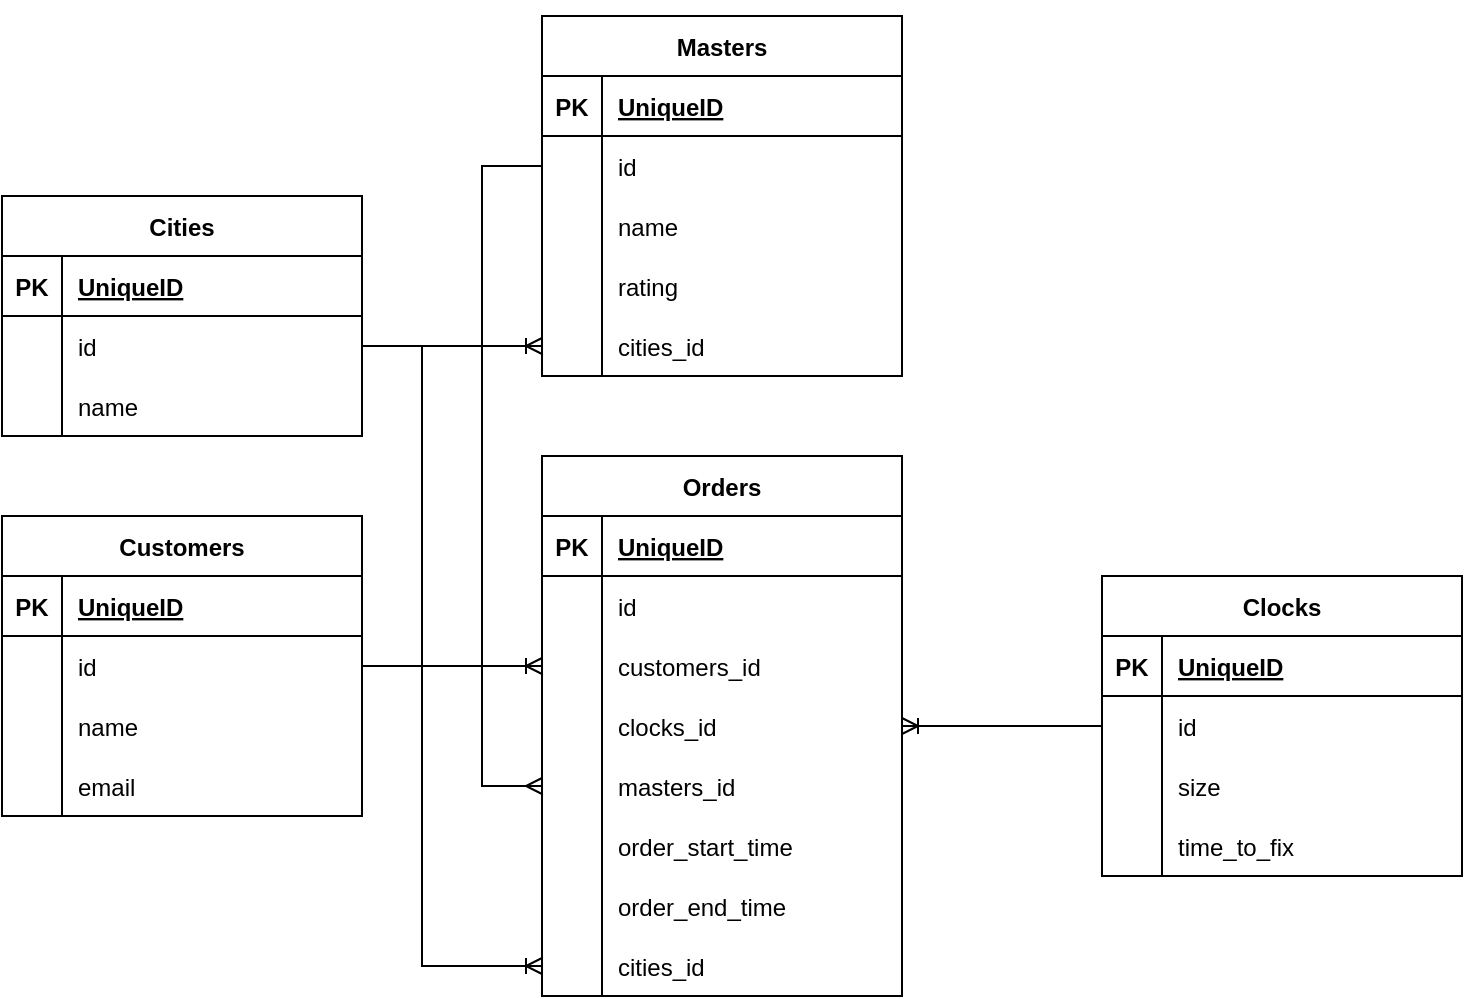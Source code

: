 <mxfile version="20.8.17" type="github"><diagram name="Страница 1" id="oD4LpycFey6qKVS0BC1j"><mxGraphModel dx="794" dy="524" grid="1" gridSize="10" guides="1" tooltips="1" connect="1" arrows="1" fold="1" page="1" pageScale="1" pageWidth="827" pageHeight="1169" math="0" shadow="0"><root><mxCell id="0"/><mxCell id="1" parent="0"/><mxCell id="IhqY9txHB_Xim5xV3mqM-100" value="Cities" style="shape=table;startSize=30;container=1;collapsible=1;childLayout=tableLayout;fixedRows=1;rowLines=0;fontStyle=1;align=center;resizeLast=1;shadow=0;sketch=0;" parent="1" vertex="1"><mxGeometry x="40" y="390" width="180" height="120" as="geometry"/></mxCell><mxCell id="IhqY9txHB_Xim5xV3mqM-101" value="" style="shape=tableRow;horizontal=0;startSize=0;swimlaneHead=0;swimlaneBody=0;fillColor=none;collapsible=0;dropTarget=0;points=[[0,0.5],[1,0.5]];portConstraint=eastwest;top=0;left=0;right=0;bottom=1;shadow=0;sketch=0;" parent="IhqY9txHB_Xim5xV3mqM-100" vertex="1"><mxGeometry y="30" width="180" height="30" as="geometry"/></mxCell><mxCell id="IhqY9txHB_Xim5xV3mqM-102" value="PK" style="shape=partialRectangle;connectable=0;fillColor=none;top=0;left=0;bottom=0;right=0;fontStyle=1;overflow=hidden;shadow=0;sketch=0;" parent="IhqY9txHB_Xim5xV3mqM-101" vertex="1"><mxGeometry width="30" height="30" as="geometry"><mxRectangle width="30" height="30" as="alternateBounds"/></mxGeometry></mxCell><mxCell id="IhqY9txHB_Xim5xV3mqM-103" value="UniqueID" style="shape=partialRectangle;connectable=0;fillColor=none;top=0;left=0;bottom=0;right=0;align=left;spacingLeft=6;fontStyle=5;overflow=hidden;shadow=0;sketch=0;" parent="IhqY9txHB_Xim5xV3mqM-101" vertex="1"><mxGeometry x="30" width="150" height="30" as="geometry"><mxRectangle width="150" height="30" as="alternateBounds"/></mxGeometry></mxCell><mxCell id="IhqY9txHB_Xim5xV3mqM-104" value="" style="shape=tableRow;horizontal=0;startSize=0;swimlaneHead=0;swimlaneBody=0;fillColor=none;collapsible=0;dropTarget=0;points=[[0,0.5],[1,0.5]];portConstraint=eastwest;top=0;left=0;right=0;bottom=0;shadow=0;sketch=0;" parent="IhqY9txHB_Xim5xV3mqM-100" vertex="1"><mxGeometry y="60" width="180" height="30" as="geometry"/></mxCell><mxCell id="IhqY9txHB_Xim5xV3mqM-105" value="" style="shape=partialRectangle;connectable=0;fillColor=none;top=0;left=0;bottom=0;right=0;editable=1;overflow=hidden;shadow=0;sketch=0;" parent="IhqY9txHB_Xim5xV3mqM-104" vertex="1"><mxGeometry width="30" height="30" as="geometry"><mxRectangle width="30" height="30" as="alternateBounds"/></mxGeometry></mxCell><mxCell id="IhqY9txHB_Xim5xV3mqM-106" value="id" style="shape=partialRectangle;connectable=0;fillColor=none;top=0;left=0;bottom=0;right=0;align=left;spacingLeft=6;overflow=hidden;shadow=0;sketch=0;" parent="IhqY9txHB_Xim5xV3mqM-104" vertex="1"><mxGeometry x="30" width="150" height="30" as="geometry"><mxRectangle width="150" height="30" as="alternateBounds"/></mxGeometry></mxCell><mxCell id="IhqY9txHB_Xim5xV3mqM-107" value="" style="shape=tableRow;horizontal=0;startSize=0;swimlaneHead=0;swimlaneBody=0;fillColor=none;collapsible=0;dropTarget=0;points=[[0,0.5],[1,0.5]];portConstraint=eastwest;top=0;left=0;right=0;bottom=0;shadow=0;sketch=0;" parent="IhqY9txHB_Xim5xV3mqM-100" vertex="1"><mxGeometry y="90" width="180" height="30" as="geometry"/></mxCell><mxCell id="IhqY9txHB_Xim5xV3mqM-108" value="" style="shape=partialRectangle;connectable=0;fillColor=none;top=0;left=0;bottom=0;right=0;editable=1;overflow=hidden;shadow=0;sketch=0;" parent="IhqY9txHB_Xim5xV3mqM-107" vertex="1"><mxGeometry width="30" height="30" as="geometry"><mxRectangle width="30" height="30" as="alternateBounds"/></mxGeometry></mxCell><mxCell id="IhqY9txHB_Xim5xV3mqM-109" value="name" style="shape=partialRectangle;connectable=0;fillColor=none;top=0;left=0;bottom=0;right=0;align=left;spacingLeft=6;overflow=hidden;shadow=0;sketch=0;" parent="IhqY9txHB_Xim5xV3mqM-107" vertex="1"><mxGeometry x="30" width="150" height="30" as="geometry"><mxRectangle width="150" height="30" as="alternateBounds"/></mxGeometry></mxCell><mxCell id="IhqY9txHB_Xim5xV3mqM-170" value="Clocks" style="shape=table;startSize=30;container=1;collapsible=1;childLayout=tableLayout;fixedRows=1;rowLines=0;fontStyle=1;align=center;resizeLast=1;shadow=0;sketch=0;" parent="1" vertex="1"><mxGeometry x="590" y="580" width="180" height="150" as="geometry"><mxRectangle x="320" y="80" width="90" height="30" as="alternateBounds"/></mxGeometry></mxCell><mxCell id="IhqY9txHB_Xim5xV3mqM-171" value="" style="shape=tableRow;horizontal=0;startSize=0;swimlaneHead=0;swimlaneBody=0;fillColor=none;collapsible=0;dropTarget=0;points=[[0,0.5],[1,0.5]];portConstraint=eastwest;top=0;left=0;right=0;bottom=1;shadow=0;sketch=0;" parent="IhqY9txHB_Xim5xV3mqM-170" vertex="1"><mxGeometry y="30" width="180" height="30" as="geometry"/></mxCell><mxCell id="IhqY9txHB_Xim5xV3mqM-172" value="PK" style="shape=partialRectangle;connectable=0;fillColor=none;top=0;left=0;bottom=0;right=0;fontStyle=1;overflow=hidden;shadow=0;sketch=0;" parent="IhqY9txHB_Xim5xV3mqM-171" vertex="1"><mxGeometry width="30" height="30" as="geometry"><mxRectangle width="30" height="30" as="alternateBounds"/></mxGeometry></mxCell><mxCell id="IhqY9txHB_Xim5xV3mqM-173" value="UniqueID" style="shape=partialRectangle;connectable=0;fillColor=none;top=0;left=0;bottom=0;right=0;align=left;spacingLeft=6;fontStyle=5;overflow=hidden;shadow=0;sketch=0;" parent="IhqY9txHB_Xim5xV3mqM-171" vertex="1"><mxGeometry x="30" width="150" height="30" as="geometry"><mxRectangle width="150" height="30" as="alternateBounds"/></mxGeometry></mxCell><mxCell id="IhqY9txHB_Xim5xV3mqM-174" value="" style="shape=tableRow;horizontal=0;startSize=0;swimlaneHead=0;swimlaneBody=0;fillColor=none;collapsible=0;dropTarget=0;points=[[0,0.5],[1,0.5]];portConstraint=eastwest;top=0;left=0;right=0;bottom=0;shadow=0;sketch=0;" parent="IhqY9txHB_Xim5xV3mqM-170" vertex="1"><mxGeometry y="60" width="180" height="30" as="geometry"/></mxCell><mxCell id="IhqY9txHB_Xim5xV3mqM-175" value="" style="shape=partialRectangle;connectable=0;fillColor=none;top=0;left=0;bottom=0;right=0;editable=1;overflow=hidden;shadow=0;sketch=0;" parent="IhqY9txHB_Xim5xV3mqM-174" vertex="1"><mxGeometry width="30" height="30" as="geometry"><mxRectangle width="30" height="30" as="alternateBounds"/></mxGeometry></mxCell><mxCell id="IhqY9txHB_Xim5xV3mqM-176" value="id" style="shape=partialRectangle;connectable=0;fillColor=none;top=0;left=0;bottom=0;right=0;align=left;spacingLeft=6;overflow=hidden;shadow=0;sketch=0;" parent="IhqY9txHB_Xim5xV3mqM-174" vertex="1"><mxGeometry x="30" width="150" height="30" as="geometry"><mxRectangle width="150" height="30" as="alternateBounds"/></mxGeometry></mxCell><mxCell id="IhqY9txHB_Xim5xV3mqM-177" value="" style="shape=tableRow;horizontal=0;startSize=0;swimlaneHead=0;swimlaneBody=0;fillColor=none;collapsible=0;dropTarget=0;points=[[0,0.5],[1,0.5]];portConstraint=eastwest;top=0;left=0;right=0;bottom=0;shadow=0;sketch=0;" parent="IhqY9txHB_Xim5xV3mqM-170" vertex="1"><mxGeometry y="90" width="180" height="30" as="geometry"/></mxCell><mxCell id="IhqY9txHB_Xim5xV3mqM-178" value="" style="shape=partialRectangle;connectable=0;fillColor=none;top=0;left=0;bottom=0;right=0;editable=1;overflow=hidden;shadow=0;sketch=0;" parent="IhqY9txHB_Xim5xV3mqM-177" vertex="1"><mxGeometry width="30" height="30" as="geometry"><mxRectangle width="30" height="30" as="alternateBounds"/></mxGeometry></mxCell><mxCell id="IhqY9txHB_Xim5xV3mqM-179" value="size" style="shape=partialRectangle;connectable=0;fillColor=none;top=0;left=0;bottom=0;right=0;align=left;spacingLeft=6;overflow=hidden;shadow=0;sketch=0;" parent="IhqY9txHB_Xim5xV3mqM-177" vertex="1"><mxGeometry x="30" width="150" height="30" as="geometry"><mxRectangle width="150" height="30" as="alternateBounds"/></mxGeometry></mxCell><mxCell id="IhqY9txHB_Xim5xV3mqM-180" value="" style="shape=tableRow;horizontal=0;startSize=0;swimlaneHead=0;swimlaneBody=0;fillColor=none;collapsible=0;dropTarget=0;points=[[0,0.5],[1,0.5]];portConstraint=eastwest;top=0;left=0;right=0;bottom=0;shadow=0;sketch=0;" parent="IhqY9txHB_Xim5xV3mqM-170" vertex="1"><mxGeometry y="120" width="180" height="30" as="geometry"/></mxCell><mxCell id="IhqY9txHB_Xim5xV3mqM-181" value="" style="shape=partialRectangle;connectable=0;fillColor=none;top=0;left=0;bottom=0;right=0;editable=1;overflow=hidden;shadow=0;sketch=0;" parent="IhqY9txHB_Xim5xV3mqM-180" vertex="1"><mxGeometry width="30" height="30" as="geometry"><mxRectangle width="30" height="30" as="alternateBounds"/></mxGeometry></mxCell><mxCell id="IhqY9txHB_Xim5xV3mqM-182" value="time_to_fix" style="shape=partialRectangle;connectable=0;fillColor=none;top=0;left=0;bottom=0;right=0;align=left;spacingLeft=6;overflow=hidden;shadow=0;sketch=0;" parent="IhqY9txHB_Xim5xV3mqM-180" vertex="1"><mxGeometry x="30" width="150" height="30" as="geometry"><mxRectangle width="150" height="30" as="alternateBounds"/></mxGeometry></mxCell><mxCell id="IhqY9txHB_Xim5xV3mqM-200" value="Orders" style="shape=table;startSize=30;container=1;collapsible=1;childLayout=tableLayout;fixedRows=1;rowLines=0;fontStyle=1;align=center;resizeLast=1;shadow=0;sketch=0;" parent="1" vertex="1"><mxGeometry x="310" y="520" width="180" height="270" as="geometry"/></mxCell><mxCell id="IhqY9txHB_Xim5xV3mqM-201" value="" style="shape=tableRow;horizontal=0;startSize=0;swimlaneHead=0;swimlaneBody=0;fillColor=none;collapsible=0;dropTarget=0;points=[[0,0.5],[1,0.5]];portConstraint=eastwest;top=0;left=0;right=0;bottom=1;shadow=0;sketch=0;" parent="IhqY9txHB_Xim5xV3mqM-200" vertex="1"><mxGeometry y="30" width="180" height="30" as="geometry"/></mxCell><mxCell id="IhqY9txHB_Xim5xV3mqM-202" value="PK" style="shape=partialRectangle;connectable=0;fillColor=none;top=0;left=0;bottom=0;right=0;fontStyle=1;overflow=hidden;shadow=0;sketch=0;" parent="IhqY9txHB_Xim5xV3mqM-201" vertex="1"><mxGeometry width="30" height="30" as="geometry"><mxRectangle width="30" height="30" as="alternateBounds"/></mxGeometry></mxCell><mxCell id="IhqY9txHB_Xim5xV3mqM-203" value="UniqueID" style="shape=partialRectangle;connectable=0;fillColor=none;top=0;left=0;bottom=0;right=0;align=left;spacingLeft=6;fontStyle=5;overflow=hidden;shadow=0;sketch=0;" parent="IhqY9txHB_Xim5xV3mqM-201" vertex="1"><mxGeometry x="30" width="150" height="30" as="geometry"><mxRectangle width="150" height="30" as="alternateBounds"/></mxGeometry></mxCell><mxCell id="IhqY9txHB_Xim5xV3mqM-204" value="" style="shape=tableRow;horizontal=0;startSize=0;swimlaneHead=0;swimlaneBody=0;fillColor=none;collapsible=0;dropTarget=0;points=[[0,0.5],[1,0.5]];portConstraint=eastwest;top=0;left=0;right=0;bottom=0;shadow=0;sketch=0;" parent="IhqY9txHB_Xim5xV3mqM-200" vertex="1"><mxGeometry y="60" width="180" height="30" as="geometry"/></mxCell><mxCell id="IhqY9txHB_Xim5xV3mqM-205" value="" style="shape=partialRectangle;connectable=0;fillColor=none;top=0;left=0;bottom=0;right=0;editable=1;overflow=hidden;shadow=0;sketch=0;" parent="IhqY9txHB_Xim5xV3mqM-204" vertex="1"><mxGeometry width="30" height="30" as="geometry"><mxRectangle width="30" height="30" as="alternateBounds"/></mxGeometry></mxCell><mxCell id="IhqY9txHB_Xim5xV3mqM-206" value="id" style="shape=partialRectangle;connectable=0;fillColor=none;top=0;left=0;bottom=0;right=0;align=left;spacingLeft=6;overflow=hidden;shadow=0;sketch=0;" parent="IhqY9txHB_Xim5xV3mqM-204" vertex="1"><mxGeometry x="30" width="150" height="30" as="geometry"><mxRectangle width="150" height="30" as="alternateBounds"/></mxGeometry></mxCell><mxCell id="IhqY9txHB_Xim5xV3mqM-213" value="" style="shape=tableRow;horizontal=0;startSize=0;swimlaneHead=0;swimlaneBody=0;fillColor=none;collapsible=0;dropTarget=0;points=[[0,0.5],[1,0.5]];portConstraint=eastwest;top=0;left=0;right=0;bottom=0;shadow=0;sketch=0;" parent="IhqY9txHB_Xim5xV3mqM-200" vertex="1"><mxGeometry y="90" width="180" height="30" as="geometry"/></mxCell><mxCell id="IhqY9txHB_Xim5xV3mqM-214" value="" style="shape=partialRectangle;connectable=0;fillColor=none;top=0;left=0;bottom=0;right=0;editable=1;overflow=hidden;shadow=0;sketch=0;" parent="IhqY9txHB_Xim5xV3mqM-213" vertex="1"><mxGeometry width="30" height="30" as="geometry"><mxRectangle width="30" height="30" as="alternateBounds"/></mxGeometry></mxCell><mxCell id="IhqY9txHB_Xim5xV3mqM-215" value="customers_id" style="shape=partialRectangle;connectable=0;fillColor=none;top=0;left=0;bottom=0;right=0;align=left;spacingLeft=6;overflow=hidden;shadow=0;sketch=0;" parent="IhqY9txHB_Xim5xV3mqM-213" vertex="1"><mxGeometry x="30" width="150" height="30" as="geometry"><mxRectangle width="150" height="30" as="alternateBounds"/></mxGeometry></mxCell><mxCell id="IhqY9txHB_Xim5xV3mqM-216" value="" style="shape=tableRow;horizontal=0;startSize=0;swimlaneHead=0;swimlaneBody=0;fillColor=none;collapsible=0;dropTarget=0;points=[[0,0.5],[1,0.5]];portConstraint=eastwest;top=0;left=0;right=0;bottom=0;shadow=0;sketch=0;" parent="IhqY9txHB_Xim5xV3mqM-200" vertex="1"><mxGeometry y="120" width="180" height="30" as="geometry"/></mxCell><mxCell id="IhqY9txHB_Xim5xV3mqM-217" value="" style="shape=partialRectangle;connectable=0;fillColor=none;top=0;left=0;bottom=0;right=0;editable=1;overflow=hidden;shadow=0;sketch=0;" parent="IhqY9txHB_Xim5xV3mqM-216" vertex="1"><mxGeometry width="30" height="30" as="geometry"><mxRectangle width="30" height="30" as="alternateBounds"/></mxGeometry></mxCell><mxCell id="IhqY9txHB_Xim5xV3mqM-218" value="clocks_id" style="shape=partialRectangle;connectable=0;fillColor=none;top=0;left=0;bottom=0;right=0;align=left;spacingLeft=6;overflow=hidden;shadow=0;sketch=0;" parent="IhqY9txHB_Xim5xV3mqM-216" vertex="1"><mxGeometry x="30" width="150" height="30" as="geometry"><mxRectangle width="150" height="30" as="alternateBounds"/></mxGeometry></mxCell><mxCell id="IhqY9txHB_Xim5xV3mqM-219" value="" style="shape=tableRow;horizontal=0;startSize=0;swimlaneHead=0;swimlaneBody=0;fillColor=none;collapsible=0;dropTarget=0;points=[[0,0.5],[1,0.5]];portConstraint=eastwest;top=0;left=0;right=0;bottom=0;shadow=0;sketch=0;" parent="IhqY9txHB_Xim5xV3mqM-200" vertex="1"><mxGeometry y="150" width="180" height="30" as="geometry"/></mxCell><mxCell id="IhqY9txHB_Xim5xV3mqM-220" value="" style="shape=partialRectangle;connectable=0;fillColor=none;top=0;left=0;bottom=0;right=0;editable=1;overflow=hidden;shadow=0;sketch=0;" parent="IhqY9txHB_Xim5xV3mqM-219" vertex="1"><mxGeometry width="30" height="30" as="geometry"><mxRectangle width="30" height="30" as="alternateBounds"/></mxGeometry></mxCell><mxCell id="IhqY9txHB_Xim5xV3mqM-221" value="masters_id" style="shape=partialRectangle;connectable=0;fillColor=none;top=0;left=0;bottom=0;right=0;align=left;spacingLeft=6;overflow=hidden;shadow=0;sketch=0;" parent="IhqY9txHB_Xim5xV3mqM-219" vertex="1"><mxGeometry x="30" width="150" height="30" as="geometry"><mxRectangle width="150" height="30" as="alternateBounds"/></mxGeometry></mxCell><mxCell id="IhqY9txHB_Xim5xV3mqM-210" value="" style="shape=tableRow;horizontal=0;startSize=0;swimlaneHead=0;swimlaneBody=0;fillColor=none;collapsible=0;dropTarget=0;points=[[0,0.5],[1,0.5]];portConstraint=eastwest;top=0;left=0;right=0;bottom=0;shadow=0;sketch=0;" parent="IhqY9txHB_Xim5xV3mqM-200" vertex="1"><mxGeometry y="180" width="180" height="30" as="geometry"/></mxCell><mxCell id="IhqY9txHB_Xim5xV3mqM-211" value="" style="shape=partialRectangle;connectable=0;fillColor=none;top=0;left=0;bottom=0;right=0;editable=1;overflow=hidden;shadow=0;sketch=0;" parent="IhqY9txHB_Xim5xV3mqM-210" vertex="1"><mxGeometry width="30" height="30" as="geometry"><mxRectangle width="30" height="30" as="alternateBounds"/></mxGeometry></mxCell><mxCell id="IhqY9txHB_Xim5xV3mqM-212" value="order_start_time" style="shape=partialRectangle;connectable=0;fillColor=none;top=0;left=0;bottom=0;right=0;align=left;spacingLeft=6;overflow=hidden;shadow=0;sketch=0;" parent="IhqY9txHB_Xim5xV3mqM-210" vertex="1"><mxGeometry x="30" width="150" height="30" as="geometry"><mxRectangle width="150" height="30" as="alternateBounds"/></mxGeometry></mxCell><mxCell id="fZro-9_hMlliUAEL9rHj-1" value="" style="shape=tableRow;horizontal=0;startSize=0;swimlaneHead=0;swimlaneBody=0;fillColor=none;collapsible=0;dropTarget=0;points=[[0,0.5],[1,0.5]];portConstraint=eastwest;top=0;left=0;right=0;bottom=0;" parent="IhqY9txHB_Xim5xV3mqM-200" vertex="1"><mxGeometry y="210" width="180" height="30" as="geometry"/></mxCell><mxCell id="fZro-9_hMlliUAEL9rHj-2" value="" style="shape=partialRectangle;connectable=0;fillColor=none;top=0;left=0;bottom=0;right=0;editable=1;overflow=hidden;" parent="fZro-9_hMlliUAEL9rHj-1" vertex="1"><mxGeometry width="30" height="30" as="geometry"><mxRectangle width="30" height="30" as="alternateBounds"/></mxGeometry></mxCell><mxCell id="fZro-9_hMlliUAEL9rHj-3" value="order_end_time" style="shape=partialRectangle;connectable=0;fillColor=none;top=0;left=0;bottom=0;right=0;align=left;spacingLeft=6;overflow=hidden;" parent="fZro-9_hMlliUAEL9rHj-1" vertex="1"><mxGeometry x="30" width="150" height="30" as="geometry"><mxRectangle width="150" height="30" as="alternateBounds"/></mxGeometry></mxCell><mxCell id="fZro-9_hMlliUAEL9rHj-4" value="" style="shape=tableRow;horizontal=0;startSize=0;swimlaneHead=0;swimlaneBody=0;fillColor=none;collapsible=0;dropTarget=0;points=[[0,0.5],[1,0.5]];portConstraint=eastwest;top=0;left=0;right=0;bottom=0;" parent="IhqY9txHB_Xim5xV3mqM-200" vertex="1"><mxGeometry y="240" width="180" height="30" as="geometry"/></mxCell><mxCell id="fZro-9_hMlliUAEL9rHj-5" value="" style="shape=partialRectangle;connectable=0;fillColor=none;top=0;left=0;bottom=0;right=0;editable=1;overflow=hidden;" parent="fZro-9_hMlliUAEL9rHj-4" vertex="1"><mxGeometry width="30" height="30" as="geometry"><mxRectangle width="30" height="30" as="alternateBounds"/></mxGeometry></mxCell><mxCell id="fZro-9_hMlliUAEL9rHj-6" value="cities_id" style="shape=partialRectangle;connectable=0;fillColor=none;top=0;left=0;bottom=0;right=0;align=left;spacingLeft=6;overflow=hidden;" parent="fZro-9_hMlliUAEL9rHj-4" vertex="1"><mxGeometry x="30" width="150" height="30" as="geometry"><mxRectangle width="150" height="30" as="alternateBounds"/></mxGeometry></mxCell><mxCell id="IhqY9txHB_Xim5xV3mqM-231" value="Customers" style="shape=table;startSize=30;container=1;collapsible=1;childLayout=tableLayout;fixedRows=1;rowLines=0;fontStyle=1;align=center;resizeLast=1;shadow=0;sketch=0;" parent="1" vertex="1"><mxGeometry x="40" y="550" width="180" height="150" as="geometry"/></mxCell><mxCell id="IhqY9txHB_Xim5xV3mqM-232" value="" style="shape=tableRow;horizontal=0;startSize=0;swimlaneHead=0;swimlaneBody=0;fillColor=none;collapsible=0;dropTarget=0;points=[[0,0.5],[1,0.5]];portConstraint=eastwest;top=0;left=0;right=0;bottom=1;shadow=0;sketch=0;" parent="IhqY9txHB_Xim5xV3mqM-231" vertex="1"><mxGeometry y="30" width="180" height="30" as="geometry"/></mxCell><mxCell id="IhqY9txHB_Xim5xV3mqM-233" value="PK" style="shape=partialRectangle;connectable=0;fillColor=none;top=0;left=0;bottom=0;right=0;fontStyle=1;overflow=hidden;shadow=0;sketch=0;" parent="IhqY9txHB_Xim5xV3mqM-232" vertex="1"><mxGeometry width="30" height="30" as="geometry"><mxRectangle width="30" height="30" as="alternateBounds"/></mxGeometry></mxCell><mxCell id="IhqY9txHB_Xim5xV3mqM-234" value="UniqueID" style="shape=partialRectangle;connectable=0;fillColor=none;top=0;left=0;bottom=0;right=0;align=left;spacingLeft=6;fontStyle=5;overflow=hidden;shadow=0;sketch=0;" parent="IhqY9txHB_Xim5xV3mqM-232" vertex="1"><mxGeometry x="30" width="150" height="30" as="geometry"><mxRectangle width="150" height="30" as="alternateBounds"/></mxGeometry></mxCell><mxCell id="IhqY9txHB_Xim5xV3mqM-235" value="" style="shape=tableRow;horizontal=0;startSize=0;swimlaneHead=0;swimlaneBody=0;fillColor=none;collapsible=0;dropTarget=0;points=[[0,0.5],[1,0.5]];portConstraint=eastwest;top=0;left=0;right=0;bottom=0;shadow=0;sketch=0;" parent="IhqY9txHB_Xim5xV3mqM-231" vertex="1"><mxGeometry y="60" width="180" height="30" as="geometry"/></mxCell><mxCell id="IhqY9txHB_Xim5xV3mqM-236" value="" style="shape=partialRectangle;connectable=0;fillColor=none;top=0;left=0;bottom=0;right=0;editable=1;overflow=hidden;shadow=0;sketch=0;" parent="IhqY9txHB_Xim5xV3mqM-235" vertex="1"><mxGeometry width="30" height="30" as="geometry"><mxRectangle width="30" height="30" as="alternateBounds"/></mxGeometry></mxCell><mxCell id="IhqY9txHB_Xim5xV3mqM-237" value="id" style="shape=partialRectangle;connectable=0;fillColor=none;top=0;left=0;bottom=0;right=0;align=left;spacingLeft=6;overflow=hidden;shadow=0;sketch=0;" parent="IhqY9txHB_Xim5xV3mqM-235" vertex="1"><mxGeometry x="30" width="150" height="30" as="geometry"><mxRectangle width="150" height="30" as="alternateBounds"/></mxGeometry></mxCell><mxCell id="IhqY9txHB_Xim5xV3mqM-238" value="" style="shape=tableRow;horizontal=0;startSize=0;swimlaneHead=0;swimlaneBody=0;fillColor=none;collapsible=0;dropTarget=0;points=[[0,0.5],[1,0.5]];portConstraint=eastwest;top=0;left=0;right=0;bottom=0;shadow=0;sketch=0;" parent="IhqY9txHB_Xim5xV3mqM-231" vertex="1"><mxGeometry y="90" width="180" height="30" as="geometry"/></mxCell><mxCell id="IhqY9txHB_Xim5xV3mqM-239" value="" style="shape=partialRectangle;connectable=0;fillColor=none;top=0;left=0;bottom=0;right=0;editable=1;overflow=hidden;shadow=0;sketch=0;" parent="IhqY9txHB_Xim5xV3mqM-238" vertex="1"><mxGeometry width="30" height="30" as="geometry"><mxRectangle width="30" height="30" as="alternateBounds"/></mxGeometry></mxCell><mxCell id="IhqY9txHB_Xim5xV3mqM-240" value="name" style="shape=partialRectangle;connectable=0;fillColor=none;top=0;left=0;bottom=0;right=0;align=left;spacingLeft=6;overflow=hidden;shadow=0;sketch=0;" parent="IhqY9txHB_Xim5xV3mqM-238" vertex="1"><mxGeometry x="30" width="150" height="30" as="geometry"><mxRectangle width="150" height="30" as="alternateBounds"/></mxGeometry></mxCell><mxCell id="IhqY9txHB_Xim5xV3mqM-241" value="" style="shape=tableRow;horizontal=0;startSize=0;swimlaneHead=0;swimlaneBody=0;fillColor=none;collapsible=0;dropTarget=0;points=[[0,0.5],[1,0.5]];portConstraint=eastwest;top=0;left=0;right=0;bottom=0;shadow=0;sketch=0;" parent="IhqY9txHB_Xim5xV3mqM-231" vertex="1"><mxGeometry y="120" width="180" height="30" as="geometry"/></mxCell><mxCell id="IhqY9txHB_Xim5xV3mqM-242" value="" style="shape=partialRectangle;connectable=0;fillColor=none;top=0;left=0;bottom=0;right=0;editable=1;overflow=hidden;shadow=0;sketch=0;" parent="IhqY9txHB_Xim5xV3mqM-241" vertex="1"><mxGeometry width="30" height="30" as="geometry"><mxRectangle width="30" height="30" as="alternateBounds"/></mxGeometry></mxCell><mxCell id="IhqY9txHB_Xim5xV3mqM-243" value="email" style="shape=partialRectangle;connectable=0;fillColor=none;top=0;left=0;bottom=0;right=0;align=left;spacingLeft=6;overflow=hidden;shadow=0;sketch=0;" parent="IhqY9txHB_Xim5xV3mqM-241" vertex="1"><mxGeometry x="30" width="150" height="30" as="geometry"><mxRectangle width="150" height="30" as="alternateBounds"/></mxGeometry></mxCell><mxCell id="IhqY9txHB_Xim5xV3mqM-244" value="" style="edgeStyle=entityRelationEdgeStyle;fontSize=12;html=1;endArrow=ERoneToMany;rounded=0;exitX=1;exitY=0.5;exitDx=0;exitDy=0;entryX=0;entryY=0.5;entryDx=0;entryDy=0;" parent="1" source="IhqY9txHB_Xim5xV3mqM-235" target="IhqY9txHB_Xim5xV3mqM-213" edge="1"><mxGeometry width="100" height="100" relative="1" as="geometry"><mxPoint x="240" y="540" as="sourcePoint"/><mxPoint x="340" y="440" as="targetPoint"/></mxGeometry></mxCell><mxCell id="IhqY9txHB_Xim5xV3mqM-245" value="" style="edgeStyle=entityRelationEdgeStyle;fontSize=12;html=1;endArrow=ERoneToMany;rounded=0;entryX=1;entryY=0.5;entryDx=0;entryDy=0;" parent="1" source="IhqY9txHB_Xim5xV3mqM-174" target="IhqY9txHB_Xim5xV3mqM-216" edge="1"><mxGeometry width="100" height="100" relative="1" as="geometry"><mxPoint x="530" y="630" as="sourcePoint"/><mxPoint x="300" y="430" as="targetPoint"/></mxGeometry></mxCell><mxCell id="IhqY9txHB_Xim5xV3mqM-274" value="" style="edgeStyle=elbowEdgeStyle;fontSize=12;html=1;endArrow=ERmany;rounded=0;exitX=0;exitY=0.5;exitDx=0;exitDy=0;entryX=0;entryY=0.5;entryDx=0;entryDy=0;" parent="1" source="fZro-9_hMlliUAEL9rHj-19" target="IhqY9txHB_Xim5xV3mqM-219" edge="1"><mxGeometry width="100" height="100" relative="1" as="geometry"><mxPoint x="310" y="356" as="sourcePoint"/><mxPoint x="260" y="670" as="targetPoint"/><Array as="points"><mxPoint x="280" y="530"/></Array></mxGeometry></mxCell><mxCell id="fZro-9_hMlliUAEL9rHj-7" value="" style="edgeStyle=elbowEdgeStyle;fontSize=12;html=1;endArrow=ERoneToMany;rounded=0;exitX=1;exitY=0.5;exitDx=0;exitDy=0;entryX=0;entryY=0.5;entryDx=0;entryDy=0;" parent="1" source="IhqY9txHB_Xim5xV3mqM-104" target="fZro-9_hMlliUAEL9rHj-4" edge="1"><mxGeometry width="100" height="100" relative="1" as="geometry"><mxPoint x="220" y="460" as="sourcePoint"/><mxPoint x="450" y="540" as="targetPoint"/><Array as="points"><mxPoint x="250" y="620"/></Array></mxGeometry></mxCell><mxCell id="fZro-9_hMlliUAEL9rHj-8" value="" style="edgeStyle=elbowEdgeStyle;fontSize=12;html=1;endArrow=ERoneToMany;rounded=0;exitX=1;exitY=0.5;exitDx=0;exitDy=0;entryX=0;entryY=0.5;entryDx=0;entryDy=0;" parent="1" source="IhqY9txHB_Xim5xV3mqM-104" target="fZro-9_hMlliUAEL9rHj-28" edge="1"><mxGeometry width="100" height="100" relative="1" as="geometry"><mxPoint x="350" y="640" as="sourcePoint"/><mxPoint x="310" y="441" as="targetPoint"/><Array as="points"><mxPoint x="260" y="460"/></Array></mxGeometry></mxCell><mxCell id="fZro-9_hMlliUAEL9rHj-15" value="Masters" style="shape=table;startSize=30;container=1;collapsible=1;childLayout=tableLayout;fixedRows=1;rowLines=0;fontStyle=1;align=center;resizeLast=1;shadow=0;sketch=0;" parent="1" vertex="1"><mxGeometry x="310" y="300" width="180" height="180" as="geometry"><mxRectangle x="320" y="80" width="90" height="30" as="alternateBounds"/></mxGeometry></mxCell><mxCell id="fZro-9_hMlliUAEL9rHj-16" value="" style="shape=tableRow;horizontal=0;startSize=0;swimlaneHead=0;swimlaneBody=0;fillColor=none;collapsible=0;dropTarget=0;points=[[0,0.5],[1,0.5]];portConstraint=eastwest;top=0;left=0;right=0;bottom=1;shadow=0;sketch=0;" parent="fZro-9_hMlliUAEL9rHj-15" vertex="1"><mxGeometry y="30" width="180" height="30" as="geometry"/></mxCell><mxCell id="fZro-9_hMlliUAEL9rHj-17" value="PK" style="shape=partialRectangle;connectable=0;fillColor=none;top=0;left=0;bottom=0;right=0;fontStyle=1;overflow=hidden;shadow=0;sketch=0;" parent="fZro-9_hMlliUAEL9rHj-16" vertex="1"><mxGeometry width="30" height="30" as="geometry"><mxRectangle width="30" height="30" as="alternateBounds"/></mxGeometry></mxCell><mxCell id="fZro-9_hMlliUAEL9rHj-18" value="UniqueID" style="shape=partialRectangle;connectable=0;fillColor=none;top=0;left=0;bottom=0;right=0;align=left;spacingLeft=6;fontStyle=5;overflow=hidden;shadow=0;sketch=0;" parent="fZro-9_hMlliUAEL9rHj-16" vertex="1"><mxGeometry x="30" width="150" height="30" as="geometry"><mxRectangle width="150" height="30" as="alternateBounds"/></mxGeometry></mxCell><mxCell id="fZro-9_hMlliUAEL9rHj-19" value="" style="shape=tableRow;horizontal=0;startSize=0;swimlaneHead=0;swimlaneBody=0;fillColor=none;collapsible=0;dropTarget=0;points=[[0,0.5],[1,0.5]];portConstraint=eastwest;top=0;left=0;right=0;bottom=0;shadow=0;sketch=0;" parent="fZro-9_hMlliUAEL9rHj-15" vertex="1"><mxGeometry y="60" width="180" height="30" as="geometry"/></mxCell><mxCell id="fZro-9_hMlliUAEL9rHj-20" value="" style="shape=partialRectangle;connectable=0;fillColor=none;top=0;left=0;bottom=0;right=0;editable=1;overflow=hidden;shadow=0;sketch=0;" parent="fZro-9_hMlliUAEL9rHj-19" vertex="1"><mxGeometry width="30" height="30" as="geometry"><mxRectangle width="30" height="30" as="alternateBounds"/></mxGeometry></mxCell><mxCell id="fZro-9_hMlliUAEL9rHj-21" value="id" style="shape=partialRectangle;connectable=0;fillColor=none;top=0;left=0;bottom=0;right=0;align=left;spacingLeft=6;overflow=hidden;shadow=0;sketch=0;" parent="fZro-9_hMlliUAEL9rHj-19" vertex="1"><mxGeometry x="30" width="150" height="30" as="geometry"><mxRectangle width="150" height="30" as="alternateBounds"/></mxGeometry></mxCell><mxCell id="fZro-9_hMlliUAEL9rHj-22" value="" style="shape=tableRow;horizontal=0;startSize=0;swimlaneHead=0;swimlaneBody=0;fillColor=none;collapsible=0;dropTarget=0;points=[[0,0.5],[1,0.5]];portConstraint=eastwest;top=0;left=0;right=0;bottom=0;shadow=0;sketch=0;" parent="fZro-9_hMlliUAEL9rHj-15" vertex="1"><mxGeometry y="90" width="180" height="30" as="geometry"/></mxCell><mxCell id="fZro-9_hMlliUAEL9rHj-23" value="" style="shape=partialRectangle;connectable=0;fillColor=none;top=0;left=0;bottom=0;right=0;editable=1;overflow=hidden;shadow=0;sketch=0;" parent="fZro-9_hMlliUAEL9rHj-22" vertex="1"><mxGeometry width="30" height="30" as="geometry"><mxRectangle width="30" height="30" as="alternateBounds"/></mxGeometry></mxCell><mxCell id="fZro-9_hMlliUAEL9rHj-24" value="name" style="shape=partialRectangle;connectable=0;fillColor=none;top=0;left=0;bottom=0;right=0;align=left;spacingLeft=6;overflow=hidden;shadow=0;sketch=0;" parent="fZro-9_hMlliUAEL9rHj-22" vertex="1"><mxGeometry x="30" width="150" height="30" as="geometry"><mxRectangle width="150" height="30" as="alternateBounds"/></mxGeometry></mxCell><mxCell id="fZro-9_hMlliUAEL9rHj-25" value="" style="shape=tableRow;horizontal=0;startSize=0;swimlaneHead=0;swimlaneBody=0;fillColor=none;collapsible=0;dropTarget=0;points=[[0,0.5],[1,0.5]];portConstraint=eastwest;top=0;left=0;right=0;bottom=0;shadow=0;sketch=0;" parent="fZro-9_hMlliUAEL9rHj-15" vertex="1"><mxGeometry y="120" width="180" height="30" as="geometry"/></mxCell><mxCell id="fZro-9_hMlliUAEL9rHj-26" value="" style="shape=partialRectangle;connectable=0;fillColor=none;top=0;left=0;bottom=0;right=0;editable=1;overflow=hidden;shadow=0;sketch=0;" parent="fZro-9_hMlliUAEL9rHj-25" vertex="1"><mxGeometry width="30" height="30" as="geometry"><mxRectangle width="30" height="30" as="alternateBounds"/></mxGeometry></mxCell><mxCell id="fZro-9_hMlliUAEL9rHj-27" value="rating" style="shape=partialRectangle;connectable=0;fillColor=none;top=0;left=0;bottom=0;right=0;align=left;spacingLeft=6;overflow=hidden;shadow=0;sketch=0;" parent="fZro-9_hMlliUAEL9rHj-25" vertex="1"><mxGeometry x="30" width="150" height="30" as="geometry"><mxRectangle width="150" height="30" as="alternateBounds"/></mxGeometry></mxCell><mxCell id="fZro-9_hMlliUAEL9rHj-28" value="" style="shape=tableRow;horizontal=0;startSize=0;swimlaneHead=0;swimlaneBody=0;fillColor=none;collapsible=0;dropTarget=0;points=[[0,0.5],[1,0.5]];portConstraint=eastwest;top=0;left=0;right=0;bottom=0;shadow=0;sketch=0;" parent="fZro-9_hMlliUAEL9rHj-15" vertex="1"><mxGeometry y="150" width="180" height="30" as="geometry"/></mxCell><mxCell id="fZro-9_hMlliUAEL9rHj-29" value="" style="shape=partialRectangle;connectable=0;fillColor=none;top=0;left=0;bottom=0;right=0;editable=1;overflow=hidden;shadow=0;sketch=0;" parent="fZro-9_hMlliUAEL9rHj-28" vertex="1"><mxGeometry width="30" height="30" as="geometry"><mxRectangle width="30" height="30" as="alternateBounds"/></mxGeometry></mxCell><mxCell id="fZro-9_hMlliUAEL9rHj-30" value="cities_id" style="shape=partialRectangle;connectable=0;fillColor=none;top=0;left=0;bottom=0;right=0;align=left;spacingLeft=6;overflow=hidden;shadow=0;sketch=0;" parent="fZro-9_hMlliUAEL9rHj-28" vertex="1"><mxGeometry x="30" width="150" height="30" as="geometry"><mxRectangle width="150" height="30" as="alternateBounds"/></mxGeometry></mxCell><mxCell id="fZro-9_hMlliUAEL9rHj-34" style="edgeStyle=none;rounded=0;orthogonalLoop=1;jettySize=auto;html=1;exitX=0.5;exitY=0;exitDx=0;exitDy=0;" parent="1" source="fZro-9_hMlliUAEL9rHj-15" target="fZro-9_hMlliUAEL9rHj-15" edge="1"><mxGeometry relative="1" as="geometry"/></mxCell></root></mxGraphModel></diagram></mxfile>